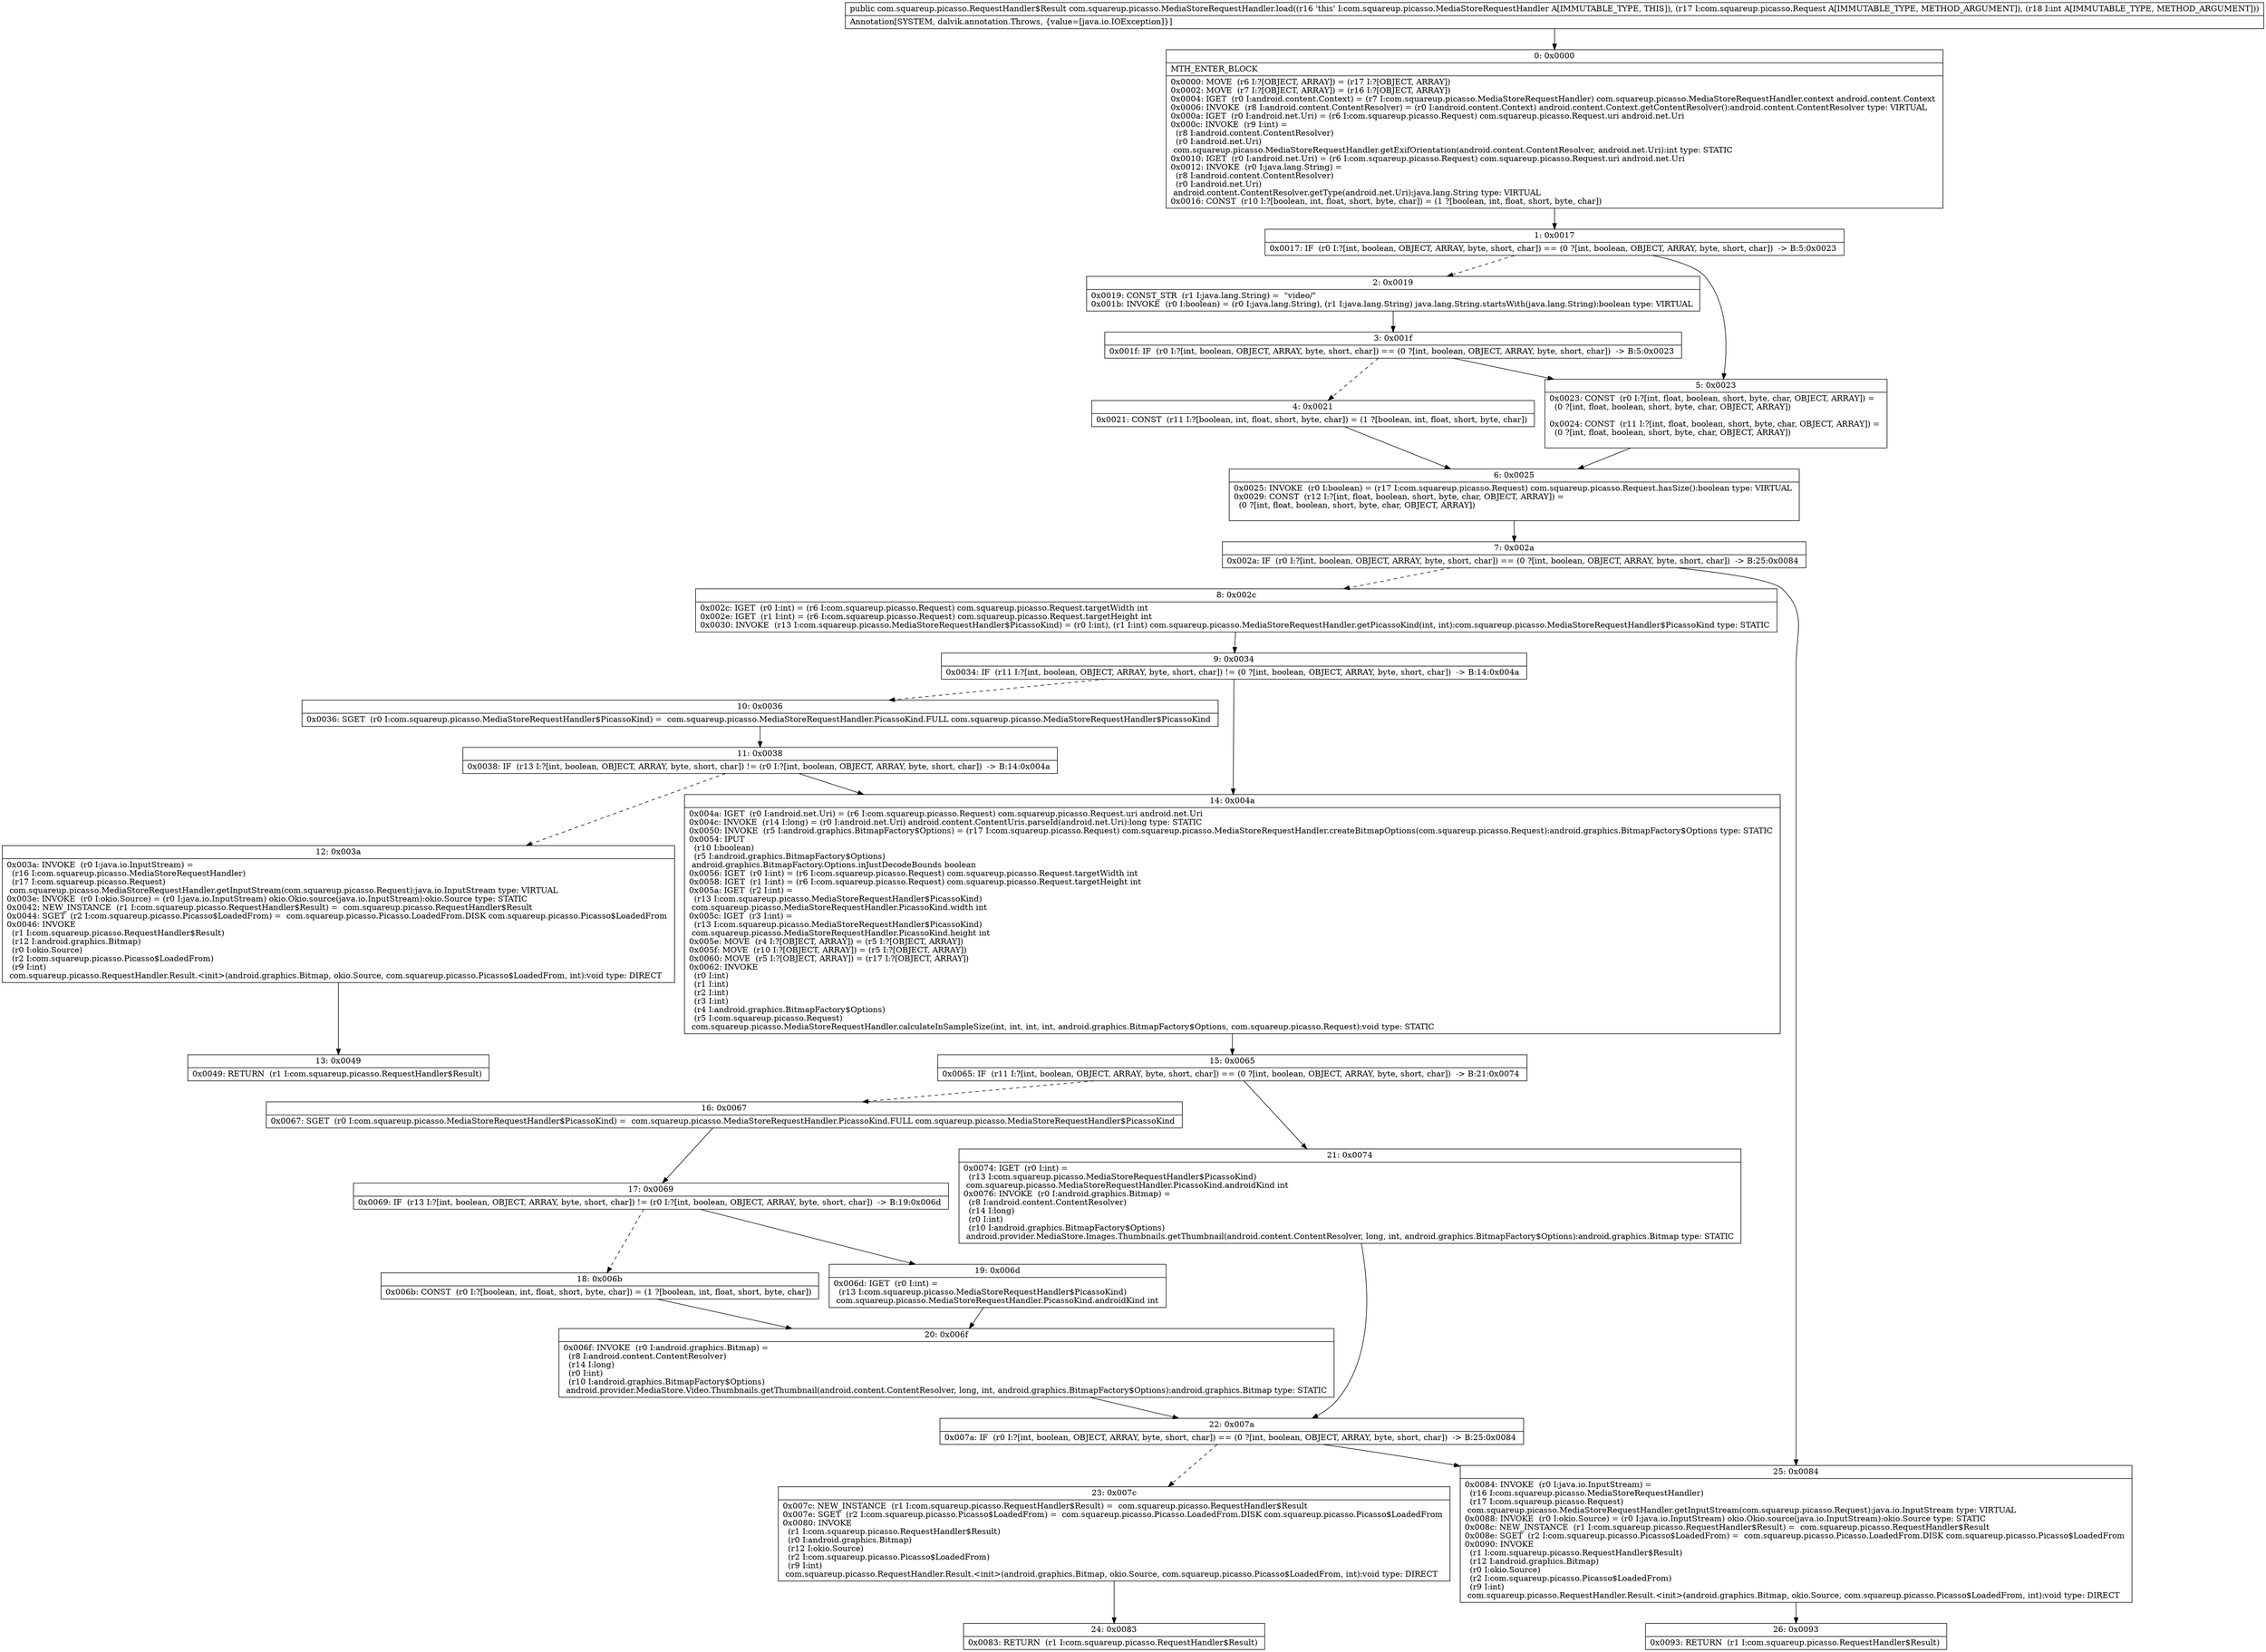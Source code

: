 digraph "CFG forcom.squareup.picasso.MediaStoreRequestHandler.load(Lcom\/squareup\/picasso\/Request;I)Lcom\/squareup\/picasso\/RequestHandler$Result;" {
Node_0 [shape=record,label="{0\:\ 0x0000|MTH_ENTER_BLOCK\l|0x0000: MOVE  (r6 I:?[OBJECT, ARRAY]) = (r17 I:?[OBJECT, ARRAY]) \l0x0002: MOVE  (r7 I:?[OBJECT, ARRAY]) = (r16 I:?[OBJECT, ARRAY]) \l0x0004: IGET  (r0 I:android.content.Context) = (r7 I:com.squareup.picasso.MediaStoreRequestHandler) com.squareup.picasso.MediaStoreRequestHandler.context android.content.Context \l0x0006: INVOKE  (r8 I:android.content.ContentResolver) = (r0 I:android.content.Context) android.content.Context.getContentResolver():android.content.ContentResolver type: VIRTUAL \l0x000a: IGET  (r0 I:android.net.Uri) = (r6 I:com.squareup.picasso.Request) com.squareup.picasso.Request.uri android.net.Uri \l0x000c: INVOKE  (r9 I:int) = \l  (r8 I:android.content.ContentResolver)\l  (r0 I:android.net.Uri)\l com.squareup.picasso.MediaStoreRequestHandler.getExifOrientation(android.content.ContentResolver, android.net.Uri):int type: STATIC \l0x0010: IGET  (r0 I:android.net.Uri) = (r6 I:com.squareup.picasso.Request) com.squareup.picasso.Request.uri android.net.Uri \l0x0012: INVOKE  (r0 I:java.lang.String) = \l  (r8 I:android.content.ContentResolver)\l  (r0 I:android.net.Uri)\l android.content.ContentResolver.getType(android.net.Uri):java.lang.String type: VIRTUAL \l0x0016: CONST  (r10 I:?[boolean, int, float, short, byte, char]) = (1 ?[boolean, int, float, short, byte, char]) \l}"];
Node_1 [shape=record,label="{1\:\ 0x0017|0x0017: IF  (r0 I:?[int, boolean, OBJECT, ARRAY, byte, short, char]) == (0 ?[int, boolean, OBJECT, ARRAY, byte, short, char])  \-\> B:5:0x0023 \l}"];
Node_2 [shape=record,label="{2\:\ 0x0019|0x0019: CONST_STR  (r1 I:java.lang.String) =  \"video\/\" \l0x001b: INVOKE  (r0 I:boolean) = (r0 I:java.lang.String), (r1 I:java.lang.String) java.lang.String.startsWith(java.lang.String):boolean type: VIRTUAL \l}"];
Node_3 [shape=record,label="{3\:\ 0x001f|0x001f: IF  (r0 I:?[int, boolean, OBJECT, ARRAY, byte, short, char]) == (0 ?[int, boolean, OBJECT, ARRAY, byte, short, char])  \-\> B:5:0x0023 \l}"];
Node_4 [shape=record,label="{4\:\ 0x0021|0x0021: CONST  (r11 I:?[boolean, int, float, short, byte, char]) = (1 ?[boolean, int, float, short, byte, char]) \l}"];
Node_5 [shape=record,label="{5\:\ 0x0023|0x0023: CONST  (r0 I:?[int, float, boolean, short, byte, char, OBJECT, ARRAY]) = \l  (0 ?[int, float, boolean, short, byte, char, OBJECT, ARRAY])\l \l0x0024: CONST  (r11 I:?[int, float, boolean, short, byte, char, OBJECT, ARRAY]) = \l  (0 ?[int, float, boolean, short, byte, char, OBJECT, ARRAY])\l \l}"];
Node_6 [shape=record,label="{6\:\ 0x0025|0x0025: INVOKE  (r0 I:boolean) = (r17 I:com.squareup.picasso.Request) com.squareup.picasso.Request.hasSize():boolean type: VIRTUAL \l0x0029: CONST  (r12 I:?[int, float, boolean, short, byte, char, OBJECT, ARRAY]) = \l  (0 ?[int, float, boolean, short, byte, char, OBJECT, ARRAY])\l \l}"];
Node_7 [shape=record,label="{7\:\ 0x002a|0x002a: IF  (r0 I:?[int, boolean, OBJECT, ARRAY, byte, short, char]) == (0 ?[int, boolean, OBJECT, ARRAY, byte, short, char])  \-\> B:25:0x0084 \l}"];
Node_8 [shape=record,label="{8\:\ 0x002c|0x002c: IGET  (r0 I:int) = (r6 I:com.squareup.picasso.Request) com.squareup.picasso.Request.targetWidth int \l0x002e: IGET  (r1 I:int) = (r6 I:com.squareup.picasso.Request) com.squareup.picasso.Request.targetHeight int \l0x0030: INVOKE  (r13 I:com.squareup.picasso.MediaStoreRequestHandler$PicassoKind) = (r0 I:int), (r1 I:int) com.squareup.picasso.MediaStoreRequestHandler.getPicassoKind(int, int):com.squareup.picasso.MediaStoreRequestHandler$PicassoKind type: STATIC \l}"];
Node_9 [shape=record,label="{9\:\ 0x0034|0x0034: IF  (r11 I:?[int, boolean, OBJECT, ARRAY, byte, short, char]) != (0 ?[int, boolean, OBJECT, ARRAY, byte, short, char])  \-\> B:14:0x004a \l}"];
Node_10 [shape=record,label="{10\:\ 0x0036|0x0036: SGET  (r0 I:com.squareup.picasso.MediaStoreRequestHandler$PicassoKind) =  com.squareup.picasso.MediaStoreRequestHandler.PicassoKind.FULL com.squareup.picasso.MediaStoreRequestHandler$PicassoKind \l}"];
Node_11 [shape=record,label="{11\:\ 0x0038|0x0038: IF  (r13 I:?[int, boolean, OBJECT, ARRAY, byte, short, char]) != (r0 I:?[int, boolean, OBJECT, ARRAY, byte, short, char])  \-\> B:14:0x004a \l}"];
Node_12 [shape=record,label="{12\:\ 0x003a|0x003a: INVOKE  (r0 I:java.io.InputStream) = \l  (r16 I:com.squareup.picasso.MediaStoreRequestHandler)\l  (r17 I:com.squareup.picasso.Request)\l com.squareup.picasso.MediaStoreRequestHandler.getInputStream(com.squareup.picasso.Request):java.io.InputStream type: VIRTUAL \l0x003e: INVOKE  (r0 I:okio.Source) = (r0 I:java.io.InputStream) okio.Okio.source(java.io.InputStream):okio.Source type: STATIC \l0x0042: NEW_INSTANCE  (r1 I:com.squareup.picasso.RequestHandler$Result) =  com.squareup.picasso.RequestHandler$Result \l0x0044: SGET  (r2 I:com.squareup.picasso.Picasso$LoadedFrom) =  com.squareup.picasso.Picasso.LoadedFrom.DISK com.squareup.picasso.Picasso$LoadedFrom \l0x0046: INVOKE  \l  (r1 I:com.squareup.picasso.RequestHandler$Result)\l  (r12 I:android.graphics.Bitmap)\l  (r0 I:okio.Source)\l  (r2 I:com.squareup.picasso.Picasso$LoadedFrom)\l  (r9 I:int)\l com.squareup.picasso.RequestHandler.Result.\<init\>(android.graphics.Bitmap, okio.Source, com.squareup.picasso.Picasso$LoadedFrom, int):void type: DIRECT \l}"];
Node_13 [shape=record,label="{13\:\ 0x0049|0x0049: RETURN  (r1 I:com.squareup.picasso.RequestHandler$Result) \l}"];
Node_14 [shape=record,label="{14\:\ 0x004a|0x004a: IGET  (r0 I:android.net.Uri) = (r6 I:com.squareup.picasso.Request) com.squareup.picasso.Request.uri android.net.Uri \l0x004c: INVOKE  (r14 I:long) = (r0 I:android.net.Uri) android.content.ContentUris.parseId(android.net.Uri):long type: STATIC \l0x0050: INVOKE  (r5 I:android.graphics.BitmapFactory$Options) = (r17 I:com.squareup.picasso.Request) com.squareup.picasso.MediaStoreRequestHandler.createBitmapOptions(com.squareup.picasso.Request):android.graphics.BitmapFactory$Options type: STATIC \l0x0054: IPUT  \l  (r10 I:boolean)\l  (r5 I:android.graphics.BitmapFactory$Options)\l android.graphics.BitmapFactory.Options.inJustDecodeBounds boolean \l0x0056: IGET  (r0 I:int) = (r6 I:com.squareup.picasso.Request) com.squareup.picasso.Request.targetWidth int \l0x0058: IGET  (r1 I:int) = (r6 I:com.squareup.picasso.Request) com.squareup.picasso.Request.targetHeight int \l0x005a: IGET  (r2 I:int) = \l  (r13 I:com.squareup.picasso.MediaStoreRequestHandler$PicassoKind)\l com.squareup.picasso.MediaStoreRequestHandler.PicassoKind.width int \l0x005c: IGET  (r3 I:int) = \l  (r13 I:com.squareup.picasso.MediaStoreRequestHandler$PicassoKind)\l com.squareup.picasso.MediaStoreRequestHandler.PicassoKind.height int \l0x005e: MOVE  (r4 I:?[OBJECT, ARRAY]) = (r5 I:?[OBJECT, ARRAY]) \l0x005f: MOVE  (r10 I:?[OBJECT, ARRAY]) = (r5 I:?[OBJECT, ARRAY]) \l0x0060: MOVE  (r5 I:?[OBJECT, ARRAY]) = (r17 I:?[OBJECT, ARRAY]) \l0x0062: INVOKE  \l  (r0 I:int)\l  (r1 I:int)\l  (r2 I:int)\l  (r3 I:int)\l  (r4 I:android.graphics.BitmapFactory$Options)\l  (r5 I:com.squareup.picasso.Request)\l com.squareup.picasso.MediaStoreRequestHandler.calculateInSampleSize(int, int, int, int, android.graphics.BitmapFactory$Options, com.squareup.picasso.Request):void type: STATIC \l}"];
Node_15 [shape=record,label="{15\:\ 0x0065|0x0065: IF  (r11 I:?[int, boolean, OBJECT, ARRAY, byte, short, char]) == (0 ?[int, boolean, OBJECT, ARRAY, byte, short, char])  \-\> B:21:0x0074 \l}"];
Node_16 [shape=record,label="{16\:\ 0x0067|0x0067: SGET  (r0 I:com.squareup.picasso.MediaStoreRequestHandler$PicassoKind) =  com.squareup.picasso.MediaStoreRequestHandler.PicassoKind.FULL com.squareup.picasso.MediaStoreRequestHandler$PicassoKind \l}"];
Node_17 [shape=record,label="{17\:\ 0x0069|0x0069: IF  (r13 I:?[int, boolean, OBJECT, ARRAY, byte, short, char]) != (r0 I:?[int, boolean, OBJECT, ARRAY, byte, short, char])  \-\> B:19:0x006d \l}"];
Node_18 [shape=record,label="{18\:\ 0x006b|0x006b: CONST  (r0 I:?[boolean, int, float, short, byte, char]) = (1 ?[boolean, int, float, short, byte, char]) \l}"];
Node_19 [shape=record,label="{19\:\ 0x006d|0x006d: IGET  (r0 I:int) = \l  (r13 I:com.squareup.picasso.MediaStoreRequestHandler$PicassoKind)\l com.squareup.picasso.MediaStoreRequestHandler.PicassoKind.androidKind int \l}"];
Node_20 [shape=record,label="{20\:\ 0x006f|0x006f: INVOKE  (r0 I:android.graphics.Bitmap) = \l  (r8 I:android.content.ContentResolver)\l  (r14 I:long)\l  (r0 I:int)\l  (r10 I:android.graphics.BitmapFactory$Options)\l android.provider.MediaStore.Video.Thumbnails.getThumbnail(android.content.ContentResolver, long, int, android.graphics.BitmapFactory$Options):android.graphics.Bitmap type: STATIC \l}"];
Node_21 [shape=record,label="{21\:\ 0x0074|0x0074: IGET  (r0 I:int) = \l  (r13 I:com.squareup.picasso.MediaStoreRequestHandler$PicassoKind)\l com.squareup.picasso.MediaStoreRequestHandler.PicassoKind.androidKind int \l0x0076: INVOKE  (r0 I:android.graphics.Bitmap) = \l  (r8 I:android.content.ContentResolver)\l  (r14 I:long)\l  (r0 I:int)\l  (r10 I:android.graphics.BitmapFactory$Options)\l android.provider.MediaStore.Images.Thumbnails.getThumbnail(android.content.ContentResolver, long, int, android.graphics.BitmapFactory$Options):android.graphics.Bitmap type: STATIC \l}"];
Node_22 [shape=record,label="{22\:\ 0x007a|0x007a: IF  (r0 I:?[int, boolean, OBJECT, ARRAY, byte, short, char]) == (0 ?[int, boolean, OBJECT, ARRAY, byte, short, char])  \-\> B:25:0x0084 \l}"];
Node_23 [shape=record,label="{23\:\ 0x007c|0x007c: NEW_INSTANCE  (r1 I:com.squareup.picasso.RequestHandler$Result) =  com.squareup.picasso.RequestHandler$Result \l0x007e: SGET  (r2 I:com.squareup.picasso.Picasso$LoadedFrom) =  com.squareup.picasso.Picasso.LoadedFrom.DISK com.squareup.picasso.Picasso$LoadedFrom \l0x0080: INVOKE  \l  (r1 I:com.squareup.picasso.RequestHandler$Result)\l  (r0 I:android.graphics.Bitmap)\l  (r12 I:okio.Source)\l  (r2 I:com.squareup.picasso.Picasso$LoadedFrom)\l  (r9 I:int)\l com.squareup.picasso.RequestHandler.Result.\<init\>(android.graphics.Bitmap, okio.Source, com.squareup.picasso.Picasso$LoadedFrom, int):void type: DIRECT \l}"];
Node_24 [shape=record,label="{24\:\ 0x0083|0x0083: RETURN  (r1 I:com.squareup.picasso.RequestHandler$Result) \l}"];
Node_25 [shape=record,label="{25\:\ 0x0084|0x0084: INVOKE  (r0 I:java.io.InputStream) = \l  (r16 I:com.squareup.picasso.MediaStoreRequestHandler)\l  (r17 I:com.squareup.picasso.Request)\l com.squareup.picasso.MediaStoreRequestHandler.getInputStream(com.squareup.picasso.Request):java.io.InputStream type: VIRTUAL \l0x0088: INVOKE  (r0 I:okio.Source) = (r0 I:java.io.InputStream) okio.Okio.source(java.io.InputStream):okio.Source type: STATIC \l0x008c: NEW_INSTANCE  (r1 I:com.squareup.picasso.RequestHandler$Result) =  com.squareup.picasso.RequestHandler$Result \l0x008e: SGET  (r2 I:com.squareup.picasso.Picasso$LoadedFrom) =  com.squareup.picasso.Picasso.LoadedFrom.DISK com.squareup.picasso.Picasso$LoadedFrom \l0x0090: INVOKE  \l  (r1 I:com.squareup.picasso.RequestHandler$Result)\l  (r12 I:android.graphics.Bitmap)\l  (r0 I:okio.Source)\l  (r2 I:com.squareup.picasso.Picasso$LoadedFrom)\l  (r9 I:int)\l com.squareup.picasso.RequestHandler.Result.\<init\>(android.graphics.Bitmap, okio.Source, com.squareup.picasso.Picasso$LoadedFrom, int):void type: DIRECT \l}"];
Node_26 [shape=record,label="{26\:\ 0x0093|0x0093: RETURN  (r1 I:com.squareup.picasso.RequestHandler$Result) \l}"];
MethodNode[shape=record,label="{public com.squareup.picasso.RequestHandler$Result com.squareup.picasso.MediaStoreRequestHandler.load((r16 'this' I:com.squareup.picasso.MediaStoreRequestHandler A[IMMUTABLE_TYPE, THIS]), (r17 I:com.squareup.picasso.Request A[IMMUTABLE_TYPE, METHOD_ARGUMENT]), (r18 I:int A[IMMUTABLE_TYPE, METHOD_ARGUMENT]))  | Annotation[SYSTEM, dalvik.annotation.Throws, \{value=[java.io.IOException]\}]\l}"];
MethodNode -> Node_0;
Node_0 -> Node_1;
Node_1 -> Node_2[style=dashed];
Node_1 -> Node_5;
Node_2 -> Node_3;
Node_3 -> Node_4[style=dashed];
Node_3 -> Node_5;
Node_4 -> Node_6;
Node_5 -> Node_6;
Node_6 -> Node_7;
Node_7 -> Node_8[style=dashed];
Node_7 -> Node_25;
Node_8 -> Node_9;
Node_9 -> Node_10[style=dashed];
Node_9 -> Node_14;
Node_10 -> Node_11;
Node_11 -> Node_12[style=dashed];
Node_11 -> Node_14;
Node_12 -> Node_13;
Node_14 -> Node_15;
Node_15 -> Node_16[style=dashed];
Node_15 -> Node_21;
Node_16 -> Node_17;
Node_17 -> Node_18[style=dashed];
Node_17 -> Node_19;
Node_18 -> Node_20;
Node_19 -> Node_20;
Node_20 -> Node_22;
Node_21 -> Node_22;
Node_22 -> Node_23[style=dashed];
Node_22 -> Node_25;
Node_23 -> Node_24;
Node_25 -> Node_26;
}

